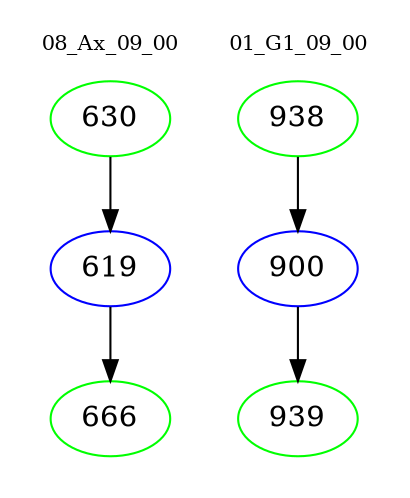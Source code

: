 digraph{
subgraph cluster_0 {
color = white
label = "08_Ax_09_00";
fontsize=10;
T0_630 [label="630", color="green"]
T0_630 -> T0_619 [color="black"]
T0_619 [label="619", color="blue"]
T0_619 -> T0_666 [color="black"]
T0_666 [label="666", color="green"]
}
subgraph cluster_1 {
color = white
label = "01_G1_09_00";
fontsize=10;
T1_938 [label="938", color="green"]
T1_938 -> T1_900 [color="black"]
T1_900 [label="900", color="blue"]
T1_900 -> T1_939 [color="black"]
T1_939 [label="939", color="green"]
}
}
